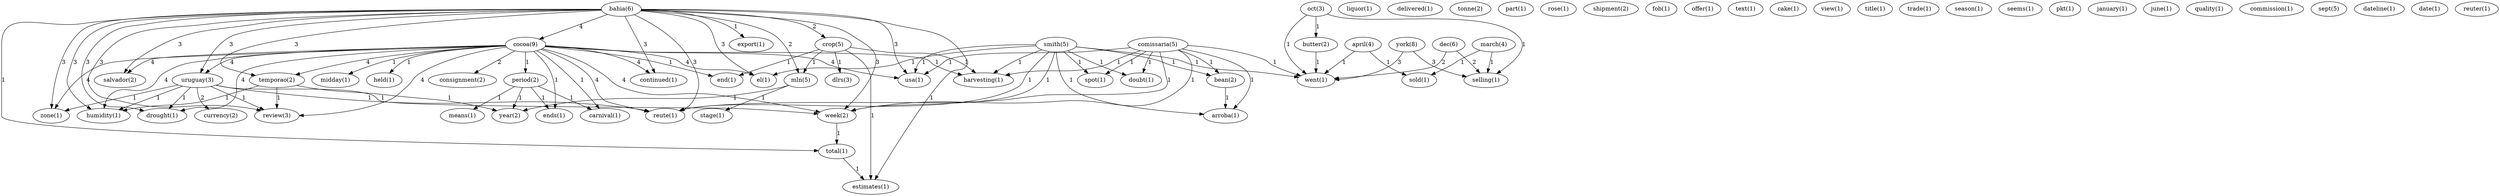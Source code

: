 digraph G {
  bahia [ label="bahia(6)" ];
  export [ label="export(1)" ];
  cocoa [ label="cocoa(9)" ];
  continued [ label="continued(1)" ];
  crop [ label="crop(5)" ];
  temporao [ label="temporao(2)" ];
  uruguay [ label="uruguay(3)" ];
  humidity [ label="humidity(1)" ];
  review [ label="review(3)" ];
  zone [ label="zone(1)" ];
  salvador [ label="salvador(2)" ];
  mln [ label="mln(5)" ];
  drought [ label="drought(1)" ];
  el [ label="el(1)" ];
  reute [ label="reute(1)" ];
  week [ label="week(2)" ];
  total [ label="total(1)" ];
  usa [ label="usa(1)" ];
  estimates [ label="estimates(1)" ];
  liquor [ label="liquor(1)" ];
  delivered [ label="delivered(1)" ];
  midday [ label="midday(1)" ];
  end [ label="end(1)" ];
  period [ label="period(2)" ];
  carnival [ label="carnival(1)" ];
  held [ label="held(1)" ];
  ends [ label="ends(1)" ];
  consignment [ label="consignment(2)" ];
  harvesting [ label="harvesting(1)" ];
  tonne [ label="tonne(2)" ];
  oct [ label="oct(3)" ];
  butter [ label="butter(2)" ];
  selling [ label="selling(1)" ];
  went [ label="went(1)" ];
  dlrs [ label="dlrs(3)" ];
  part [ label="part(1)" ];
  year [ label="year(2)" ];
  rose [ label="rose(1)" ];
  means [ label="means(1)" ];
  shipment [ label="shipment(2)" ];
  currency [ label="currency(2)" ];
  fob [ label="fob(1)" ];
  offer [ label="offer(1)" ];
  text [ label="text(1)" ];
  march [ label="march(4)" ];
  sold [ label="sold(1)" ];
  stage [ label="stage(1)" ];
  dec [ label="dec(6)" ];
  york [ label="york(8)" ];
  cake [ label="cake(1)" ];
  view [ label="view(1)" ];
  title [ label="title(1)" ];
  smith [ label="smith(5)" ];
  bean [ label="bean(2)" ];
  spot [ label="spot(1)" ];
  doubt [ label="doubt(1)" ];
  arroba [ label="arroba(1)" ];
  april [ label="april(4)" ];
  comissaria [ label="comissaria(5)" ];
  trade [ label="trade(1)" ];
  season [ label="season(1)" ];
  seems [ label="seems(1)" ];
  pkt [ label="pkt(1)" ];
  january [ label="january(1)" ];
  june [ label="june(2)" ];
  quality [ label="quality(1)" ];
  commission [ label="commission(1)" ];
  sept [ label="sept(5)" ];
  dateline [ label="dateline(1)" ];
  june [ label="june(1)" ];
  date [ label="date(1)" ];
  reuter [ label="reuter(1)" ];
  bahia -> export [ label="1" ];
  bahia -> cocoa [ label="4" ];
  bahia -> continued [ label="3" ];
  bahia -> crop [ label="2" ];
  bahia -> temporao [ label="3" ];
  bahia -> uruguay [ label="3" ];
  bahia -> humidity [ label="3" ];
  bahia -> review [ label="3" ];
  bahia -> zone [ label="3" ];
  bahia -> salvador [ label="3" ];
  bahia -> mln [ label="2" ];
  bahia -> drought [ label="3" ];
  bahia -> el [ label="3" ];
  bahia -> reute [ label="3" ];
  bahia -> week [ label="3" ];
  bahia -> total [ label="1" ];
  bahia -> usa [ label="3" ];
  bahia -> estimates [ label="1" ];
  cocoa -> continued [ label="4" ];
  cocoa -> midday [ label="1" ];
  cocoa -> temporao [ label="4" ];
  cocoa -> end [ label="1" ];
  cocoa -> period [ label="1" ];
  cocoa -> carnival [ label="1" ];
  cocoa -> held [ label="1" ];
  cocoa -> uruguay [ label="4" ];
  cocoa -> humidity [ label="4" ];
  cocoa -> review [ label="4" ];
  cocoa -> zone [ label="4" ];
  cocoa -> salvador [ label="4" ];
  cocoa -> drought [ label="4" ];
  cocoa -> ends [ label="1" ];
  cocoa -> consignment [ label="2" ];
  cocoa -> el [ label="4" ];
  cocoa -> reute [ label="4" ];
  cocoa -> harvesting [ label="1" ];
  cocoa -> week [ label="4" ];
  cocoa -> usa [ label="4" ];
  oct -> butter [ label="1" ];
  oct -> selling [ label="1" ];
  oct -> went [ label="1" ];
  crop -> end [ label="1" ];
  crop -> dlrs [ label="1" ];
  crop -> mln [ label="1" ];
  crop -> harvesting [ label="1" ];
  crop -> estimates [ label="1" ];
  temporao -> humidity [ label="1" ];
  temporao -> review [ label="1" ];
  temporao -> year [ label="1" ];
  period -> carnival [ label="1" ];
  period -> ends [ label="1" ];
  period -> year [ label="1" ];
  period -> means [ label="1" ];
  uruguay -> currency [ label="2" ];
  uruguay -> humidity [ label="1" ];
  uruguay -> review [ label="1" ];
  uruguay -> zone [ label="1" ];
  uruguay -> drought [ label="1" ];
  uruguay -> reute [ label="1" ];
  uruguay -> week [ label="1" ];
  march -> selling [ label="1" ];
  march -> sold [ label="1" ];
  mln -> stage [ label="1" ];
  mln -> year [ label="1" ];
  butter -> went [ label="1" ];
  dec -> selling [ label="2" ];
  dec -> went [ label="2" ];
  york -> selling [ label="3" ];
  york -> went [ label="3" ];
  smith -> el [ label="1" ];
  smith -> went [ label="1" ];
  smith -> bean [ label="1" ];
  smith -> reute [ label="1" ];
  smith -> spot [ label="1" ];
  smith -> harvesting [ label="1" ];
  smith -> doubt [ label="1" ];
  smith -> week [ label="1" ];
  smith -> usa [ label="1" ];
  smith -> arroba [ label="1" ];
  april -> went [ label="1" ];
  april -> sold [ label="1" ];
  comissaria -> went [ label="1" ];
  comissaria -> bean [ label="1" ];
  comissaria -> reute [ label="1" ];
  comissaria -> spot [ label="1" ];
  comissaria -> harvesting [ label="1" ];
  comissaria -> doubt [ label="1" ];
  comissaria -> week [ label="1" ];
  comissaria -> usa [ label="1" ];
  comissaria -> arroba [ label="1" ];
  bean -> arroba [ label="1" ];
  week -> total [ label="1" ];
  total -> estimates [ label="1" ];
}
